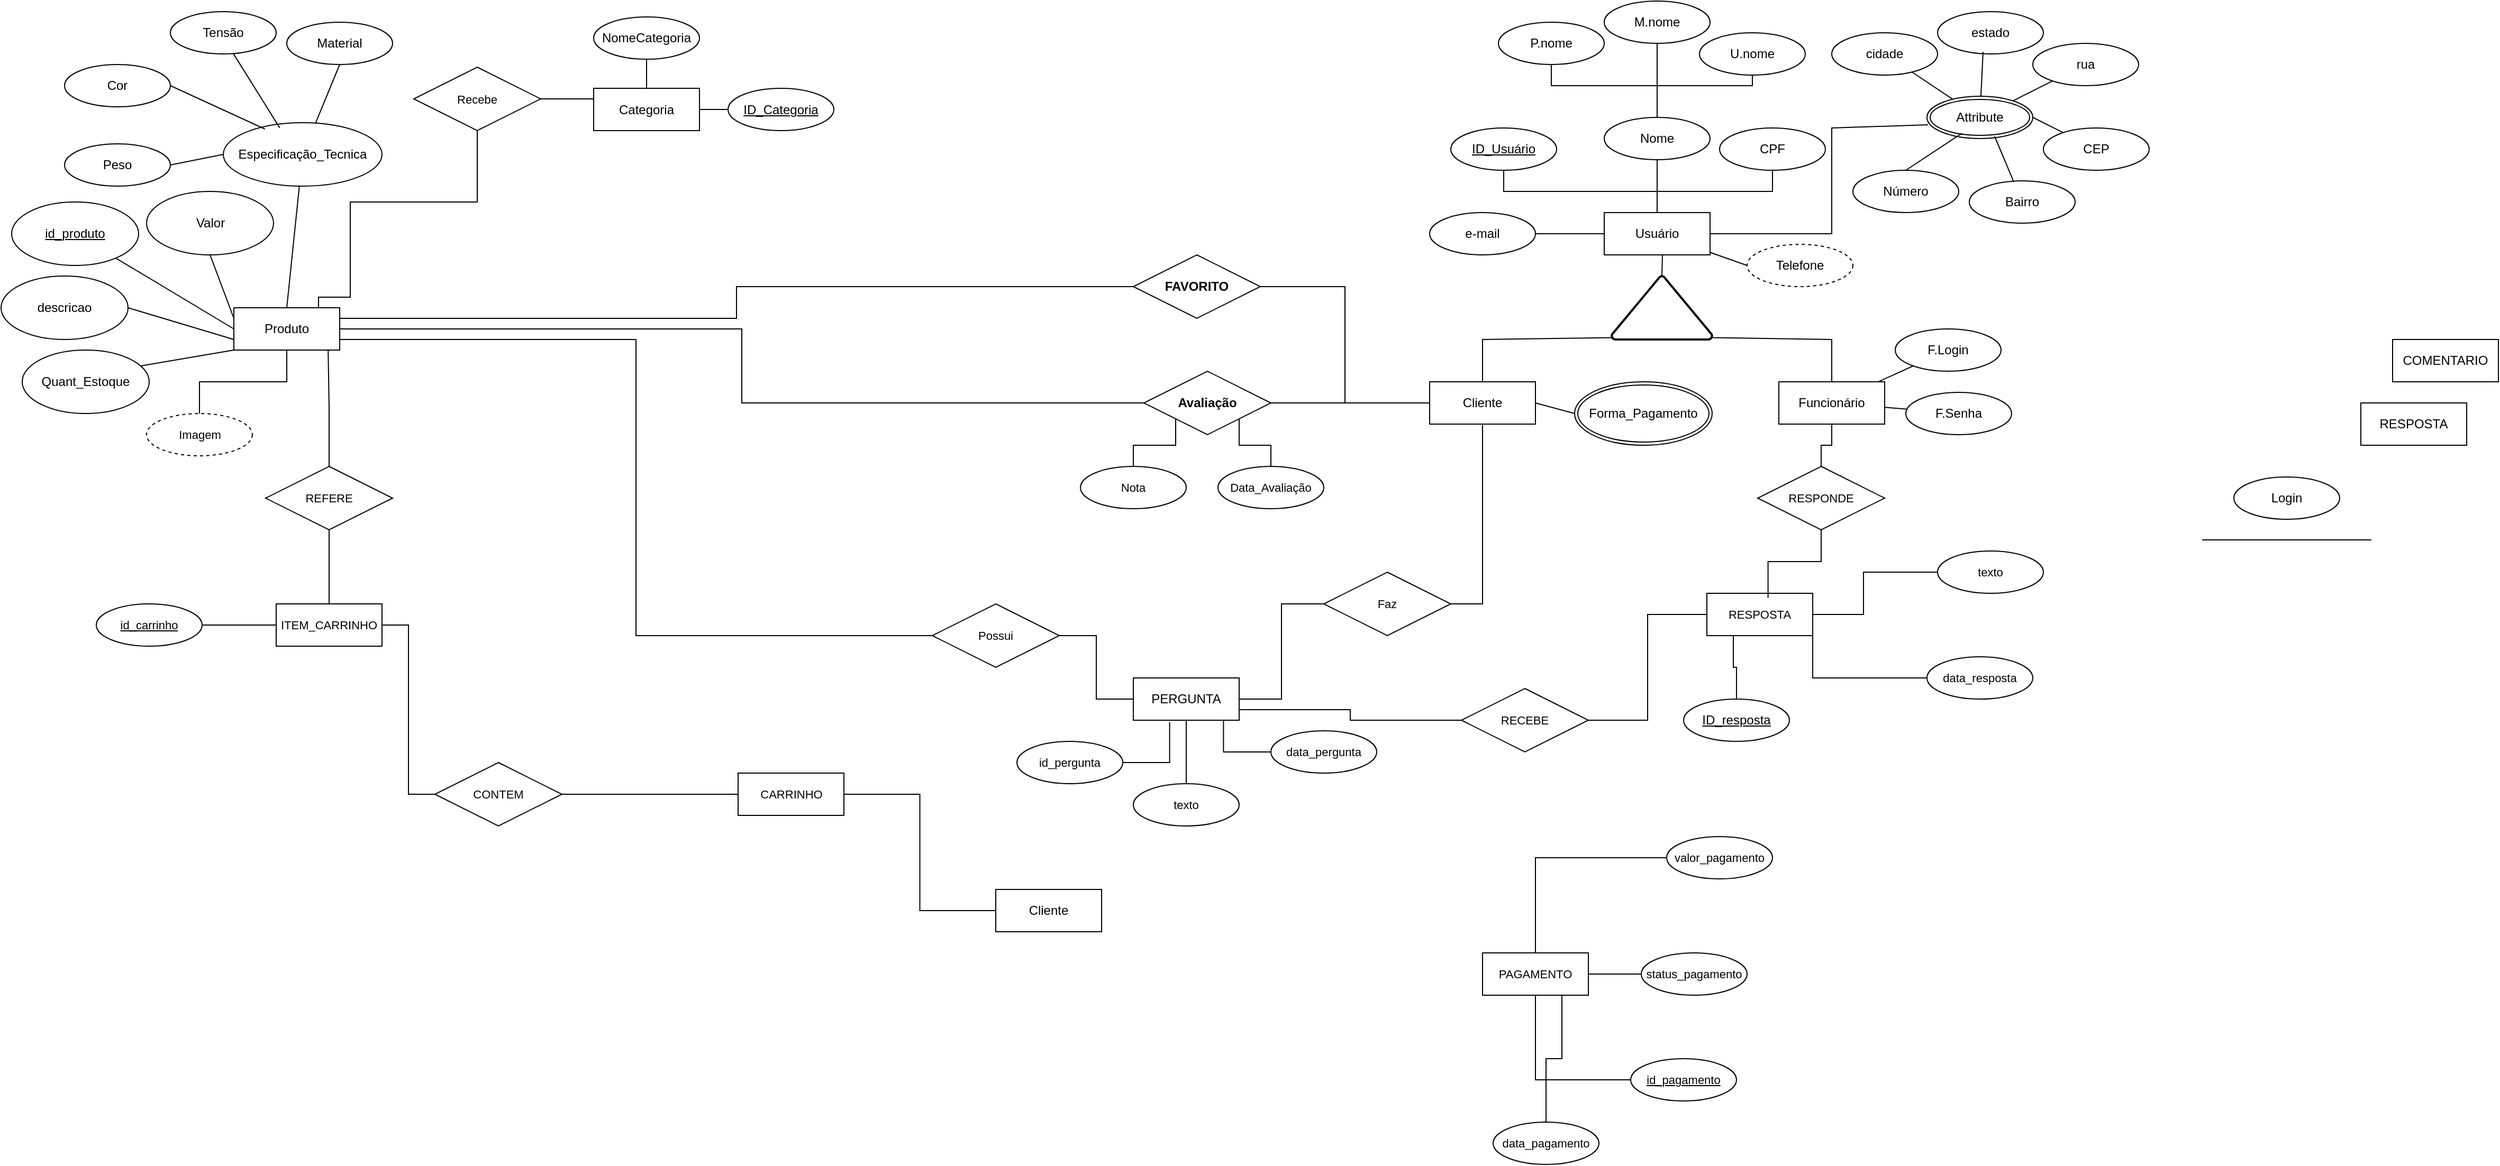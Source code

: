 <mxfile version="28.2.5">
  <diagram name="Página-1" id="8Iw2187nsq1q3JchT0BX">
    <mxGraphModel dx="3398" dy="862" grid="1" gridSize="10" guides="1" tooltips="1" connect="1" arrows="1" fold="1" page="1" pageScale="1" pageWidth="827" pageHeight="1169" math="0" shadow="0">
      <root>
        <mxCell id="0" />
        <mxCell id="1" parent="0" />
        <mxCell id="1faiXJAvgo-RUqag78Xy-106" style="edgeStyle=orthogonalEdgeStyle;rounded=0;orthogonalLoop=1;jettySize=auto;html=1;entryX=1;entryY=0.5;entryDx=0;entryDy=0;endArrow=none;endFill=0;" edge="1" parent="1" source="1faiXJAvgo-RUqag78Xy-15" target="1faiXJAvgo-RUqag78Xy-105">
          <mxGeometry relative="1" as="geometry" />
        </mxCell>
        <mxCell id="1faiXJAvgo-RUqag78Xy-116" style="edgeStyle=orthogonalEdgeStyle;shape=connector;rounded=0;orthogonalLoop=1;jettySize=auto;html=1;entryX=1;entryY=0.5;entryDx=0;entryDy=0;strokeColor=default;align=center;verticalAlign=middle;fontFamily=Helvetica;fontSize=11;fontColor=default;labelBackgroundColor=default;endArrow=none;endFill=0;" edge="1" parent="1" source="1faiXJAvgo-RUqag78Xy-15" target="1faiXJAvgo-RUqag78Xy-108">
          <mxGeometry relative="1" as="geometry" />
        </mxCell>
        <mxCell id="1faiXJAvgo-RUqag78Xy-120" style="edgeStyle=orthogonalEdgeStyle;shape=connector;rounded=0;orthogonalLoop=1;jettySize=auto;html=1;entryX=1;entryY=0.5;entryDx=0;entryDy=0;strokeColor=default;align=center;verticalAlign=middle;fontFamily=Helvetica;fontSize=11;fontColor=default;labelBackgroundColor=default;endArrow=none;endFill=0;" edge="1" parent="1" source="1faiXJAvgo-RUqag78Xy-15" target="1faiXJAvgo-RUqag78Xy-118">
          <mxGeometry relative="1" as="geometry" />
        </mxCell>
        <mxCell id="1faiXJAvgo-RUqag78Xy-15" value="Cliente" style="whiteSpace=wrap;html=1;align=center;" vertex="1" parent="1">
          <mxGeometry x="140" y="360" width="100" height="40" as="geometry" />
        </mxCell>
        <mxCell id="1faiXJAvgo-RUqag78Xy-151" style="edgeStyle=orthogonalEdgeStyle;shape=connector;rounded=0;orthogonalLoop=1;jettySize=auto;html=1;entryX=0.5;entryY=0;entryDx=0;entryDy=0;strokeColor=default;align=center;verticalAlign=middle;fontFamily=Helvetica;fontSize=11;fontColor=default;labelBackgroundColor=default;endArrow=none;endFill=0;" edge="1" parent="1" source="1faiXJAvgo-RUqag78Xy-16" target="1faiXJAvgo-RUqag78Xy-150">
          <mxGeometry relative="1" as="geometry" />
        </mxCell>
        <mxCell id="1faiXJAvgo-RUqag78Xy-16" value="Funcionário" style="whiteSpace=wrap;html=1;align=center;" vertex="1" parent="1">
          <mxGeometry x="470" y="360" width="100" height="40" as="geometry" />
        </mxCell>
        <mxCell id="1faiXJAvgo-RUqag78Xy-19" value="" style="strokeWidth=2;html=1;shape=mxgraph.flowchart.extract_or_measurement;whiteSpace=wrap;" vertex="1" parent="1">
          <mxGeometry x="312" y="260" width="95" height="60" as="geometry" />
        </mxCell>
        <mxCell id="1faiXJAvgo-RUqag78Xy-21" value="" style="endArrow=none;html=1;rounded=0;entryX=0.5;entryY=0;entryDx=0;entryDy=0;exitX=0.01;exitY=0.97;exitDx=0;exitDy=0;exitPerimeter=0;" edge="1" parent="1" source="1faiXJAvgo-RUqag78Xy-19" target="1faiXJAvgo-RUqag78Xy-15">
          <mxGeometry relative="1" as="geometry">
            <mxPoint x="310" y="240" as="sourcePoint" />
            <mxPoint x="470" y="240" as="targetPoint" />
            <Array as="points">
              <mxPoint x="190" y="320" />
            </Array>
          </mxGeometry>
        </mxCell>
        <mxCell id="1faiXJAvgo-RUqag78Xy-22" value="" style="endArrow=none;html=1;rounded=0;entryX=0.5;entryY=0;entryDx=0;entryDy=0;exitX=0.99;exitY=0.97;exitDx=0;exitDy=0;exitPerimeter=0;" edge="1" parent="1" source="1faiXJAvgo-RUqag78Xy-19" target="1faiXJAvgo-RUqag78Xy-16">
          <mxGeometry relative="1" as="geometry">
            <mxPoint x="593" y="360" as="sourcePoint" />
            <mxPoint x="440" y="402" as="targetPoint" />
            <Array as="points">
              <mxPoint x="520" y="320" />
            </Array>
          </mxGeometry>
        </mxCell>
        <mxCell id="1faiXJAvgo-RUqag78Xy-33" value="Login" style="ellipse;whiteSpace=wrap;html=1;align=center;" vertex="1" parent="1">
          <mxGeometry x="900" y="450" width="100" height="40" as="geometry" />
        </mxCell>
        <mxCell id="1faiXJAvgo-RUqag78Xy-35" value="" style="endArrow=none;html=1;rounded=0;" edge="1" parent="1">
          <mxGeometry relative="1" as="geometry">
            <mxPoint x="870" y="509.5" as="sourcePoint" />
            <mxPoint x="1030" y="509.5" as="targetPoint" />
          </mxGeometry>
        </mxCell>
        <mxCell id="1faiXJAvgo-RUqag78Xy-42" value="F.Login" style="ellipse;whiteSpace=wrap;html=1;align=center;" vertex="1" parent="1">
          <mxGeometry x="580" y="310" width="100" height="40" as="geometry" />
        </mxCell>
        <mxCell id="1faiXJAvgo-RUqag78Xy-43" value="F.Senha" style="ellipse;whiteSpace=wrap;html=1;align=center;" vertex="1" parent="1">
          <mxGeometry x="590" y="370" width="100" height="40" as="geometry" />
        </mxCell>
        <mxCell id="1faiXJAvgo-RUqag78Xy-44" value="" style="endArrow=none;html=1;rounded=0;" edge="1" parent="1" source="1faiXJAvgo-RUqag78Xy-16" target="1faiXJAvgo-RUqag78Xy-42">
          <mxGeometry relative="1" as="geometry">
            <mxPoint x="750" y="380" as="sourcePoint" />
            <mxPoint x="910" y="380" as="targetPoint" />
          </mxGeometry>
        </mxCell>
        <mxCell id="1faiXJAvgo-RUqag78Xy-45" value="" style="endArrow=none;html=1;rounded=0;" edge="1" parent="1" source="1faiXJAvgo-RUqag78Xy-16" target="1faiXJAvgo-RUqag78Xy-43">
          <mxGeometry relative="1" as="geometry">
            <mxPoint x="770" y="390" as="sourcePoint" />
            <mxPoint x="930" y="390" as="targetPoint" />
          </mxGeometry>
        </mxCell>
        <mxCell id="1faiXJAvgo-RUqag78Xy-50" value="Forma_Pagamento" style="ellipse;shape=doubleEllipse;margin=3;whiteSpace=wrap;html=1;align=center;" vertex="1" parent="1">
          <mxGeometry x="277" y="360" width="130" height="60" as="geometry" />
        </mxCell>
        <mxCell id="1faiXJAvgo-RUqag78Xy-51" value="" style="endArrow=none;html=1;rounded=0;exitX=0;exitY=0.5;exitDx=0;exitDy=0;" edge="1" parent="1" source="1faiXJAvgo-RUqag78Xy-50">
          <mxGeometry relative="1" as="geometry">
            <mxPoint x="130" y="490" as="sourcePoint" />
            <mxPoint x="240" y="380" as="targetPoint" />
          </mxGeometry>
        </mxCell>
        <mxCell id="1faiXJAvgo-RUqag78Xy-80" value="" style="group" vertex="1" connectable="0" parent="1">
          <mxGeometry x="140" width="680" height="270" as="geometry" />
        </mxCell>
        <mxCell id="K9FTvfttwG23lP7I0Va7-1" value="Usuário" style="whiteSpace=wrap;html=1;align=center;" parent="1faiXJAvgo-RUqag78Xy-80" vertex="1">
          <mxGeometry x="165" y="200" width="100" height="40" as="geometry" />
        </mxCell>
        <mxCell id="1faiXJAvgo-RUqag78Xy-7" value="" style="group" vertex="1" connectable="0" parent="1faiXJAvgo-RUqag78Xy-80">
          <mxGeometry x="65" width="309" height="160" as="geometry" />
        </mxCell>
        <mxCell id="1faiXJAvgo-RUqag78Xy-4" style="edgeStyle=orthogonalEdgeStyle;rounded=0;orthogonalLoop=1;jettySize=auto;html=1;endArrow=none;endFill=0;" edge="1" parent="1faiXJAvgo-RUqag78Xy-7" source="K9FTvfttwG23lP7I0Va7-3" target="1faiXJAvgo-RUqag78Xy-3">
          <mxGeometry relative="1" as="geometry">
            <Array as="points">
              <mxPoint x="50" y="80" />
              <mxPoint x="150" y="80" />
            </Array>
          </mxGeometry>
        </mxCell>
        <mxCell id="K9FTvfttwG23lP7I0Va7-3" value="P.nome" style="ellipse;whiteSpace=wrap;html=1;align=center;" parent="1faiXJAvgo-RUqag78Xy-7" vertex="1">
          <mxGeometry y="20" width="100" height="40" as="geometry" />
        </mxCell>
        <mxCell id="1faiXJAvgo-RUqag78Xy-1" value="M.nome" style="ellipse;whiteSpace=wrap;html=1;align=center;" vertex="1" parent="1faiXJAvgo-RUqag78Xy-7">
          <mxGeometry x="100" width="100" height="40" as="geometry" />
        </mxCell>
        <mxCell id="1faiXJAvgo-RUqag78Xy-6" style="edgeStyle=orthogonalEdgeStyle;rounded=0;orthogonalLoop=1;jettySize=auto;html=1;entryX=0.5;entryY=0;entryDx=0;entryDy=0;endArrow=none;endFill=0;" edge="1" parent="1faiXJAvgo-RUqag78Xy-7" source="1faiXJAvgo-RUqag78Xy-2" target="1faiXJAvgo-RUqag78Xy-3">
          <mxGeometry relative="1" as="geometry">
            <Array as="points">
              <mxPoint x="240" y="80" />
              <mxPoint x="150" y="80" />
            </Array>
          </mxGeometry>
        </mxCell>
        <mxCell id="1faiXJAvgo-RUqag78Xy-2" value="U.nome" style="ellipse;whiteSpace=wrap;html=1;align=center;" vertex="1" parent="1faiXJAvgo-RUqag78Xy-7">
          <mxGeometry x="190" y="30" width="100" height="40" as="geometry" />
        </mxCell>
        <mxCell id="1faiXJAvgo-RUqag78Xy-3" value="Nome" style="ellipse;whiteSpace=wrap;html=1;align=center;" vertex="1" parent="1faiXJAvgo-RUqag78Xy-7">
          <mxGeometry x="100" y="110" width="100" height="40" as="geometry" />
        </mxCell>
        <mxCell id="1faiXJAvgo-RUqag78Xy-5" style="edgeStyle=orthogonalEdgeStyle;rounded=0;orthogonalLoop=1;jettySize=auto;html=1;endArrow=none;endFill=0;exitX=0.5;exitY=1;exitDx=0;exitDy=0;entryX=0.5;entryY=0;entryDx=0;entryDy=0;" edge="1" parent="1faiXJAvgo-RUqag78Xy-7" source="1faiXJAvgo-RUqag78Xy-1" target="1faiXJAvgo-RUqag78Xy-3">
          <mxGeometry relative="1" as="geometry">
            <mxPoint x="390" y="150" as="sourcePoint" />
            <mxPoint x="410" y="220" as="targetPoint" />
            <Array as="points">
              <mxPoint x="150" y="100" />
              <mxPoint x="150" y="100" />
            </Array>
          </mxGeometry>
        </mxCell>
        <mxCell id="1faiXJAvgo-RUqag78Xy-8" value="ID_Usuário" style="ellipse;whiteSpace=wrap;html=1;align=center;fontStyle=4" vertex="1" parent="1faiXJAvgo-RUqag78Xy-7">
          <mxGeometry x="-45" y="120" width="100" height="40" as="geometry" />
        </mxCell>
        <mxCell id="1faiXJAvgo-RUqag78Xy-9" value="CPF" style="ellipse;whiteSpace=wrap;html=1;align=center;" vertex="1" parent="1faiXJAvgo-RUqag78Xy-7">
          <mxGeometry x="209" y="120" width="100" height="40" as="geometry" />
        </mxCell>
        <mxCell id="1faiXJAvgo-RUqag78Xy-14" style="edgeStyle=orthogonalEdgeStyle;rounded=0;orthogonalLoop=1;jettySize=auto;html=1;endArrow=none;endFill=0;" edge="1" parent="1faiXJAvgo-RUqag78Xy-80" source="1faiXJAvgo-RUqag78Xy-9" target="K9FTvfttwG23lP7I0Va7-1">
          <mxGeometry relative="1" as="geometry">
            <Array as="points">
              <mxPoint x="324" y="180" />
              <mxPoint x="215" y="180" />
            </Array>
          </mxGeometry>
        </mxCell>
        <mxCell id="1faiXJAvgo-RUqag78Xy-12" style="edgeStyle=orthogonalEdgeStyle;rounded=0;orthogonalLoop=1;jettySize=auto;html=1;entryX=0;entryY=0.5;entryDx=0;entryDy=0;endArrow=none;endFill=0;" edge="1" parent="1faiXJAvgo-RUqag78Xy-80" source="1faiXJAvgo-RUqag78Xy-10" target="K9FTvfttwG23lP7I0Va7-1">
          <mxGeometry relative="1" as="geometry" />
        </mxCell>
        <mxCell id="1faiXJAvgo-RUqag78Xy-10" value="e-mail" style="ellipse;whiteSpace=wrap;html=1;align=center;" vertex="1" parent="1faiXJAvgo-RUqag78Xy-80">
          <mxGeometry y="200" width="100" height="40" as="geometry" />
        </mxCell>
        <mxCell id="1faiXJAvgo-RUqag78Xy-11" style="edgeStyle=orthogonalEdgeStyle;rounded=0;orthogonalLoop=1;jettySize=auto;html=1;entryX=0.5;entryY=0;entryDx=0;entryDy=0;endArrow=none;endFill=0;" edge="1" parent="1faiXJAvgo-RUqag78Xy-80" source="1faiXJAvgo-RUqag78Xy-3" target="K9FTvfttwG23lP7I0Va7-1">
          <mxGeometry relative="1" as="geometry" />
        </mxCell>
        <mxCell id="1faiXJAvgo-RUqag78Xy-13" style="edgeStyle=orthogonalEdgeStyle;rounded=0;orthogonalLoop=1;jettySize=auto;html=1;endArrow=none;endFill=0;" edge="1" parent="1faiXJAvgo-RUqag78Xy-80" source="1faiXJAvgo-RUqag78Xy-8" target="K9FTvfttwG23lP7I0Va7-1">
          <mxGeometry relative="1" as="geometry">
            <Array as="points">
              <mxPoint x="70" y="180" />
              <mxPoint x="215" y="180" />
            </Array>
          </mxGeometry>
        </mxCell>
        <mxCell id="1faiXJAvgo-RUqag78Xy-20" value="" style="endArrow=none;html=1;rounded=0;entryX=0.5;entryY=0;entryDx=0;entryDy=0;entryPerimeter=0;" edge="1" parent="1faiXJAvgo-RUqag78Xy-80" target="1faiXJAvgo-RUqag78Xy-19">
          <mxGeometry relative="1" as="geometry">
            <mxPoint x="220" y="240" as="sourcePoint" />
            <mxPoint x="330" y="240" as="targetPoint" />
          </mxGeometry>
        </mxCell>
        <mxCell id="1faiXJAvgo-RUqag78Xy-24" value="Attribute" style="ellipse;shape=doubleEllipse;margin=3;whiteSpace=wrap;html=1;align=center;" vertex="1" parent="1faiXJAvgo-RUqag78Xy-80">
          <mxGeometry x="470" y="90" width="100" height="40" as="geometry" />
        </mxCell>
        <mxCell id="1faiXJAvgo-RUqag78Xy-27" value="cidade" style="ellipse;whiteSpace=wrap;html=1;align=center;" vertex="1" parent="1faiXJAvgo-RUqag78Xy-80">
          <mxGeometry x="380" y="30" width="100" height="40" as="geometry" />
        </mxCell>
        <mxCell id="1faiXJAvgo-RUqag78Xy-28" value="estado" style="ellipse;whiteSpace=wrap;html=1;align=center;" vertex="1" parent="1faiXJAvgo-RUqag78Xy-80">
          <mxGeometry x="480" y="10" width="100" height="40" as="geometry" />
        </mxCell>
        <mxCell id="1faiXJAvgo-RUqag78Xy-29" value="rua" style="ellipse;whiteSpace=wrap;html=1;align=center;" vertex="1" parent="1faiXJAvgo-RUqag78Xy-80">
          <mxGeometry x="570" y="40" width="100" height="40" as="geometry" />
        </mxCell>
        <mxCell id="1faiXJAvgo-RUqag78Xy-30" value="Número" style="ellipse;whiteSpace=wrap;html=1;align=center;" vertex="1" parent="1faiXJAvgo-RUqag78Xy-80">
          <mxGeometry x="400" y="160" width="100" height="40" as="geometry" />
        </mxCell>
        <mxCell id="1faiXJAvgo-RUqag78Xy-31" value="Bairro" style="ellipse;whiteSpace=wrap;html=1;align=center;" vertex="1" parent="1faiXJAvgo-RUqag78Xy-80">
          <mxGeometry x="510" y="170" width="100" height="40" as="geometry" />
        </mxCell>
        <mxCell id="1faiXJAvgo-RUqag78Xy-32" value="CEP" style="ellipse;whiteSpace=wrap;html=1;align=center;" vertex="1" parent="1faiXJAvgo-RUqag78Xy-80">
          <mxGeometry x="580" y="120" width="100" height="40" as="geometry" />
        </mxCell>
        <mxCell id="1faiXJAvgo-RUqag78Xy-34" value="" style="endArrow=none;html=1;rounded=0;exitX=1;exitY=0.5;exitDx=0;exitDy=0;entryX=0.01;entryY=0.675;entryDx=0;entryDy=0;entryPerimeter=0;" edge="1" parent="1faiXJAvgo-RUqag78Xy-80" source="K9FTvfttwG23lP7I0Va7-1" target="1faiXJAvgo-RUqag78Xy-24">
          <mxGeometry relative="1" as="geometry">
            <mxPoint x="320" y="210" as="sourcePoint" />
            <mxPoint x="380" y="120" as="targetPoint" />
            <Array as="points">
              <mxPoint x="380" y="220" />
              <mxPoint x="380" y="120" />
            </Array>
          </mxGeometry>
        </mxCell>
        <mxCell id="1faiXJAvgo-RUqag78Xy-36" value="" style="endArrow=none;html=1;rounded=0;" edge="1" parent="1faiXJAvgo-RUqag78Xy-80" source="1faiXJAvgo-RUqag78Xy-27" target="1faiXJAvgo-RUqag78Xy-24">
          <mxGeometry relative="1" as="geometry">
            <mxPoint x="430" y="290" as="sourcePoint" />
            <mxPoint x="590" y="290" as="targetPoint" />
          </mxGeometry>
        </mxCell>
        <mxCell id="1faiXJAvgo-RUqag78Xy-37" value="" style="endArrow=none;html=1;rounded=0;exitX=0.43;exitY=0.95;exitDx=0;exitDy=0;exitPerimeter=0;" edge="1" parent="1faiXJAvgo-RUqag78Xy-80" source="1faiXJAvgo-RUqag78Xy-28" target="1faiXJAvgo-RUqag78Xy-24">
          <mxGeometry relative="1" as="geometry">
            <mxPoint x="470" y="260" as="sourcePoint" />
            <mxPoint x="630" y="260" as="targetPoint" />
          </mxGeometry>
        </mxCell>
        <mxCell id="1faiXJAvgo-RUqag78Xy-38" value="" style="endArrow=none;html=1;rounded=0;" edge="1" parent="1faiXJAvgo-RUqag78Xy-80" source="1faiXJAvgo-RUqag78Xy-29" target="1faiXJAvgo-RUqag78Xy-24">
          <mxGeometry relative="1" as="geometry">
            <mxPoint x="540" y="260" as="sourcePoint" />
            <mxPoint x="700" y="260" as="targetPoint" />
          </mxGeometry>
        </mxCell>
        <mxCell id="1faiXJAvgo-RUqag78Xy-39" value="" style="endArrow=none;html=1;rounded=0;entryX=1;entryY=0.5;entryDx=0;entryDy=0;" edge="1" parent="1faiXJAvgo-RUqag78Xy-80" source="1faiXJAvgo-RUqag78Xy-32" target="1faiXJAvgo-RUqag78Xy-24">
          <mxGeometry relative="1" as="geometry">
            <mxPoint x="470" y="250" as="sourcePoint" />
            <mxPoint x="630" y="250" as="targetPoint" />
          </mxGeometry>
        </mxCell>
        <mxCell id="1faiXJAvgo-RUqag78Xy-40" value="" style="endArrow=none;html=1;rounded=0;entryX=0.64;entryY=0.95;entryDx=0;entryDy=0;entryPerimeter=0;" edge="1" parent="1faiXJAvgo-RUqag78Xy-80" source="1faiXJAvgo-RUqag78Xy-31" target="1faiXJAvgo-RUqag78Xy-24">
          <mxGeometry relative="1" as="geometry">
            <mxPoint x="470" y="240" as="sourcePoint" />
            <mxPoint x="630" y="240" as="targetPoint" />
          </mxGeometry>
        </mxCell>
        <mxCell id="1faiXJAvgo-RUqag78Xy-41" value="" style="endArrow=none;html=1;rounded=0;exitX=0.5;exitY=0;exitDx=0;exitDy=0;entryX=0.33;entryY=0.875;entryDx=0;entryDy=0;entryPerimeter=0;" edge="1" parent="1faiXJAvgo-RUqag78Xy-80" source="1faiXJAvgo-RUqag78Xy-30" target="1faiXJAvgo-RUqag78Xy-24">
          <mxGeometry relative="1" as="geometry">
            <mxPoint x="470" y="230" as="sourcePoint" />
            <mxPoint x="630" y="230" as="targetPoint" />
          </mxGeometry>
        </mxCell>
        <mxCell id="1faiXJAvgo-RUqag78Xy-47" value="Telefone" style="ellipse;whiteSpace=wrap;html=1;align=center;dashed=1;" vertex="1" parent="1faiXJAvgo-RUqag78Xy-80">
          <mxGeometry x="300" y="230" width="100" height="40" as="geometry" />
        </mxCell>
        <mxCell id="1faiXJAvgo-RUqag78Xy-48" value="" style="endArrow=none;html=1;rounded=0;entryX=0;entryY=0.5;entryDx=0;entryDy=0;" edge="1" parent="1faiXJAvgo-RUqag78Xy-80" source="K9FTvfttwG23lP7I0Va7-1" target="1faiXJAvgo-RUqag78Xy-47">
          <mxGeometry relative="1" as="geometry">
            <mxPoint x="610" y="310" as="sourcePoint" />
            <mxPoint x="770" y="310" as="targetPoint" />
          </mxGeometry>
        </mxCell>
        <mxCell id="1faiXJAvgo-RUqag78Xy-101" value="COMENTARIO" style="whiteSpace=wrap;html=1;align=center;" vertex="1" parent="1">
          <mxGeometry x="1050" y="320" width="100" height="40" as="geometry" />
        </mxCell>
        <mxCell id="1faiXJAvgo-RUqag78Xy-103" value="RESPOSTA" style="whiteSpace=wrap;html=1;align=center;" vertex="1" parent="1">
          <mxGeometry x="1020" y="380" width="100" height="40" as="geometry" />
        </mxCell>
        <mxCell id="1faiXJAvgo-RUqag78Xy-139" style="edgeStyle=orthogonalEdgeStyle;shape=connector;rounded=0;orthogonalLoop=1;jettySize=auto;html=1;entryX=1;entryY=0.25;entryDx=0;entryDy=0;strokeColor=default;align=center;verticalAlign=middle;fontFamily=Helvetica;fontSize=11;fontColor=default;labelBackgroundColor=default;endArrow=none;endFill=0;" edge="1" parent="1" source="1faiXJAvgo-RUqag78Xy-105" target="1faiXJAvgo-RUqag78Xy-53">
          <mxGeometry relative="1" as="geometry" />
        </mxCell>
        <mxCell id="1faiXJAvgo-RUqag78Xy-105" value="&lt;strong data-end=&quot;2259&quot; data-start=&quot;2247&quot;&gt;FAVORITO&lt;/strong&gt;" style="shape=rhombus;perimeter=rhombusPerimeter;whiteSpace=wrap;html=1;align=center;" vertex="1" parent="1">
          <mxGeometry x="-140" y="240" width="120" height="60" as="geometry" />
        </mxCell>
        <mxCell id="1faiXJAvgo-RUqag78Xy-108" value="&lt;strong data-end=&quot;2259&quot; data-start=&quot;2247&quot;&gt;Avaliação&lt;/strong&gt;" style="shape=rhombus;perimeter=rhombusPerimeter;whiteSpace=wrap;html=1;align=center;" vertex="1" parent="1">
          <mxGeometry x="-130" y="350" width="120" height="60" as="geometry" />
        </mxCell>
        <mxCell id="1faiXJAvgo-RUqag78Xy-113" style="edgeStyle=orthogonalEdgeStyle;shape=connector;rounded=0;orthogonalLoop=1;jettySize=auto;html=1;strokeColor=default;align=center;verticalAlign=middle;fontFamily=Helvetica;fontSize=11;fontColor=default;labelBackgroundColor=default;endArrow=none;endFill=0;entryX=0;entryY=1;entryDx=0;entryDy=0;" edge="1" parent="1" source="1faiXJAvgo-RUqag78Xy-111" target="1faiXJAvgo-RUqag78Xy-108">
          <mxGeometry relative="1" as="geometry">
            <mxPoint x="-110" y="420" as="targetPoint" />
          </mxGeometry>
        </mxCell>
        <mxCell id="1faiXJAvgo-RUqag78Xy-111" value="Nota" style="ellipse;whiteSpace=wrap;html=1;align=center;fontFamily=Helvetica;fontSize=11;fontColor=default;labelBackgroundColor=default;" vertex="1" parent="1">
          <mxGeometry x="-190" y="440" width="100" height="40" as="geometry" />
        </mxCell>
        <mxCell id="1faiXJAvgo-RUqag78Xy-114" style="edgeStyle=orthogonalEdgeStyle;shape=connector;rounded=0;orthogonalLoop=1;jettySize=auto;html=1;entryX=1;entryY=1;entryDx=0;entryDy=0;strokeColor=default;align=center;verticalAlign=middle;fontFamily=Helvetica;fontSize=11;fontColor=default;labelBackgroundColor=default;endArrow=none;endFill=0;" edge="1" parent="1" source="1faiXJAvgo-RUqag78Xy-112" target="1faiXJAvgo-RUqag78Xy-108">
          <mxGeometry relative="1" as="geometry" />
        </mxCell>
        <mxCell id="1faiXJAvgo-RUqag78Xy-112" value="Data_Avaliação" style="ellipse;whiteSpace=wrap;html=1;align=center;fontFamily=Helvetica;fontSize=11;fontColor=default;labelBackgroundColor=default;" vertex="1" parent="1">
          <mxGeometry x="-60" y="440" width="100" height="40" as="geometry" />
        </mxCell>
        <mxCell id="1faiXJAvgo-RUqag78Xy-115" style="edgeStyle=orthogonalEdgeStyle;shape=connector;rounded=0;orthogonalLoop=1;jettySize=auto;html=1;entryX=0;entryY=0.5;entryDx=0;entryDy=0;strokeColor=default;align=center;verticalAlign=middle;fontFamily=Helvetica;fontSize=11;fontColor=default;labelBackgroundColor=default;endArrow=none;endFill=0;" edge="1" parent="1" source="1faiXJAvgo-RUqag78Xy-53" target="1faiXJAvgo-RUqag78Xy-108">
          <mxGeometry relative="1" as="geometry" />
        </mxCell>
        <mxCell id="1faiXJAvgo-RUqag78Xy-117" value="PERGUNTA" style="whiteSpace=wrap;html=1;align=center;" vertex="1" parent="1">
          <mxGeometry x="-140" y="640" width="100" height="40" as="geometry" />
        </mxCell>
        <mxCell id="1faiXJAvgo-RUqag78Xy-121" style="edgeStyle=orthogonalEdgeStyle;shape=connector;rounded=0;orthogonalLoop=1;jettySize=auto;html=1;entryX=1;entryY=0.5;entryDx=0;entryDy=0;strokeColor=default;align=center;verticalAlign=middle;fontFamily=Helvetica;fontSize=11;fontColor=default;labelBackgroundColor=default;endArrow=none;endFill=0;" edge="1" parent="1" source="1faiXJAvgo-RUqag78Xy-118" target="1faiXJAvgo-RUqag78Xy-117">
          <mxGeometry relative="1" as="geometry" />
        </mxCell>
        <mxCell id="1faiXJAvgo-RUqag78Xy-118" value="Faz" style="shape=rhombus;perimeter=rhombusPerimeter;whiteSpace=wrap;html=1;align=center;fontFamily=Helvetica;fontSize=11;fontColor=default;labelBackgroundColor=default;" vertex="1" parent="1">
          <mxGeometry x="40" y="540" width="120" height="60" as="geometry" />
        </mxCell>
        <mxCell id="1faiXJAvgo-RUqag78Xy-122" style="edgeStyle=orthogonalEdgeStyle;shape=connector;rounded=0;orthogonalLoop=1;jettySize=auto;html=1;entryX=0;entryY=0.5;entryDx=0;entryDy=0;strokeColor=default;align=center;verticalAlign=middle;fontFamily=Helvetica;fontSize=11;fontColor=default;labelBackgroundColor=default;endArrow=none;endFill=0;" edge="1" parent="1" source="1faiXJAvgo-RUqag78Xy-119" target="1faiXJAvgo-RUqag78Xy-117">
          <mxGeometry relative="1" as="geometry" />
        </mxCell>
        <mxCell id="1faiXJAvgo-RUqag78Xy-123" style="edgeStyle=orthogonalEdgeStyle;shape=connector;rounded=0;orthogonalLoop=1;jettySize=auto;html=1;entryX=1;entryY=0.75;entryDx=0;entryDy=0;strokeColor=default;align=center;verticalAlign=middle;fontFamily=Helvetica;fontSize=11;fontColor=default;labelBackgroundColor=default;endArrow=none;endFill=0;" edge="1" parent="1" source="1faiXJAvgo-RUqag78Xy-119" target="1faiXJAvgo-RUqag78Xy-53">
          <mxGeometry relative="1" as="geometry" />
        </mxCell>
        <mxCell id="1faiXJAvgo-RUqag78Xy-119" value="Possui" style="shape=rhombus;perimeter=rhombusPerimeter;whiteSpace=wrap;html=1;align=center;fontFamily=Helvetica;fontSize=11;fontColor=default;labelBackgroundColor=default;" vertex="1" parent="1">
          <mxGeometry x="-330" y="570" width="120" height="60" as="geometry" />
        </mxCell>
        <mxCell id="1faiXJAvgo-RUqag78Xy-127" value="id_pergunta " style="ellipse;whiteSpace=wrap;html=1;align=center;fontFamily=Helvetica;fontSize=11;fontColor=default;labelBackgroundColor=default;" vertex="1" parent="1">
          <mxGeometry x="-250" y="700" width="100" height="40" as="geometry" />
        </mxCell>
        <mxCell id="1faiXJAvgo-RUqag78Xy-131" style="edgeStyle=orthogonalEdgeStyle;shape=connector;rounded=0;orthogonalLoop=1;jettySize=auto;html=1;entryX=0.5;entryY=1;entryDx=0;entryDy=0;strokeColor=default;align=center;verticalAlign=middle;fontFamily=Helvetica;fontSize=11;fontColor=default;labelBackgroundColor=default;endArrow=none;endFill=0;" edge="1" parent="1" source="1faiXJAvgo-RUqag78Xy-128" target="1faiXJAvgo-RUqag78Xy-117">
          <mxGeometry relative="1" as="geometry" />
        </mxCell>
        <mxCell id="1faiXJAvgo-RUqag78Xy-128" value="texto" style="ellipse;whiteSpace=wrap;html=1;align=center;fontFamily=Helvetica;fontSize=11;fontColor=default;labelBackgroundColor=default;" vertex="1" parent="1">
          <mxGeometry x="-140" y="740" width="100" height="40" as="geometry" />
        </mxCell>
        <mxCell id="1faiXJAvgo-RUqag78Xy-129" value="data_pergunta" style="ellipse;whiteSpace=wrap;html=1;align=center;fontFamily=Helvetica;fontSize=11;fontColor=default;labelBackgroundColor=default;" vertex="1" parent="1">
          <mxGeometry x="-10" y="690" width="100" height="40" as="geometry" />
        </mxCell>
        <mxCell id="1faiXJAvgo-RUqag78Xy-130" style="edgeStyle=orthogonalEdgeStyle;shape=connector;rounded=0;orthogonalLoop=1;jettySize=auto;html=1;entryX=0.852;entryY=1.004;entryDx=0;entryDy=0;entryPerimeter=0;strokeColor=default;align=center;verticalAlign=middle;fontFamily=Helvetica;fontSize=11;fontColor=default;labelBackgroundColor=default;endArrow=none;endFill=0;" edge="1" parent="1" source="1faiXJAvgo-RUqag78Xy-129" target="1faiXJAvgo-RUqag78Xy-117">
          <mxGeometry relative="1" as="geometry" />
        </mxCell>
        <mxCell id="1faiXJAvgo-RUqag78Xy-132" style="edgeStyle=orthogonalEdgeStyle;shape=connector;rounded=0;orthogonalLoop=1;jettySize=auto;html=1;entryX=0.343;entryY=1.046;entryDx=0;entryDy=0;entryPerimeter=0;strokeColor=default;align=center;verticalAlign=middle;fontFamily=Helvetica;fontSize=11;fontColor=default;labelBackgroundColor=default;endArrow=none;endFill=0;" edge="1" parent="1" source="1faiXJAvgo-RUqag78Xy-127" target="1faiXJAvgo-RUqag78Xy-117">
          <mxGeometry relative="1" as="geometry" />
        </mxCell>
        <mxCell id="1faiXJAvgo-RUqag78Xy-133" value="" style="group;fontStyle=4" vertex="1" connectable="0" parent="1">
          <mxGeometry x="-653" y="27.5" width="240" height="150" as="geometry" />
        </mxCell>
        <mxCell id="1faiXJAvgo-RUqag78Xy-65" value="&lt;u&gt;ID_Categoria&lt;/u&gt;" style="ellipse;whiteSpace=wrap;html=1;align=center;" vertex="1" parent="1faiXJAvgo-RUqag78Xy-133">
          <mxGeometry x="130" y="55" width="100" height="40" as="geometry" />
        </mxCell>
        <mxCell id="1faiXJAvgo-RUqag78Xy-136" style="edgeStyle=orthogonalEdgeStyle;shape=connector;rounded=0;orthogonalLoop=1;jettySize=auto;html=1;entryX=0;entryY=0.25;entryDx=0;entryDy=0;strokeColor=default;align=center;verticalAlign=middle;fontFamily=Helvetica;fontSize=11;fontColor=default;labelBackgroundColor=default;endArrow=none;endFill=0;" edge="1" parent="1" source="1faiXJAvgo-RUqag78Xy-135" target="1faiXJAvgo-RUqag78Xy-63">
          <mxGeometry relative="1" as="geometry" />
        </mxCell>
        <mxCell id="1faiXJAvgo-RUqag78Xy-138" style="edgeStyle=orthogonalEdgeStyle;shape=connector;rounded=0;orthogonalLoop=1;jettySize=auto;html=1;entryX=0.944;entryY=0.025;entryDx=0;entryDy=0;strokeColor=default;align=center;verticalAlign=middle;fontFamily=Helvetica;fontSize=11;fontColor=default;labelBackgroundColor=default;endArrow=none;endFill=0;entryPerimeter=0;" edge="1" parent="1" source="1faiXJAvgo-RUqag78Xy-135" target="1faiXJAvgo-RUqag78Xy-53">
          <mxGeometry relative="1" as="geometry">
            <Array as="points">
              <mxPoint x="-880" y="190" />
              <mxPoint x="-880" y="280" />
              <mxPoint x="-910" y="280" />
              <mxPoint x="-910" y="291" />
            </Array>
          </mxGeometry>
        </mxCell>
        <mxCell id="1faiXJAvgo-RUqag78Xy-135" value="Recebe" style="shape=rhombus;perimeter=rhombusPerimeter;whiteSpace=wrap;html=1;align=center;fontFamily=Helvetica;fontSize=11;fontColor=default;labelBackgroundColor=default;" vertex="1" parent="1">
          <mxGeometry x="-820" y="62.5" width="120" height="60" as="geometry" />
        </mxCell>
        <mxCell id="1faiXJAvgo-RUqag78Xy-148" value="" style="group" vertex="1" connectable="0" parent="1">
          <mxGeometry x="380" y="520" width="340" height="180" as="geometry" />
        </mxCell>
        <mxCell id="1faiXJAvgo-RUqag78Xy-141" style="edgeStyle=orthogonalEdgeStyle;shape=connector;rounded=0;orthogonalLoop=1;jettySize=auto;html=1;entryX=0.25;entryY=1;entryDx=0;entryDy=0;strokeColor=default;align=center;verticalAlign=middle;fontFamily=Helvetica;fontSize=11;fontColor=default;labelBackgroundColor=default;endArrow=none;endFill=0;" edge="1" parent="1faiXJAvgo-RUqag78Xy-148" source="1faiXJAvgo-RUqag78Xy-79" target="1faiXJAvgo-RUqag78Xy-140">
          <mxGeometry relative="1" as="geometry" />
        </mxCell>
        <mxCell id="1faiXJAvgo-RUqag78Xy-79" value="&lt;u&gt;ID_resposta  &lt;/u&gt;" style="ellipse;whiteSpace=wrap;html=1;align=center;" vertex="1" parent="1faiXJAvgo-RUqag78Xy-148">
          <mxGeometry y="140" width="100" height="40" as="geometry" />
        </mxCell>
        <mxCell id="1faiXJAvgo-RUqag78Xy-140" value="RESPOSTA" style="whiteSpace=wrap;html=1;align=center;fontFamily=Helvetica;fontSize=11;fontColor=default;labelBackgroundColor=default;" vertex="1" parent="1faiXJAvgo-RUqag78Xy-148">
          <mxGeometry x="22" y="40" width="100" height="40" as="geometry" />
        </mxCell>
        <mxCell id="1faiXJAvgo-RUqag78Xy-143" style="edgeStyle=orthogonalEdgeStyle;shape=connector;rounded=0;orthogonalLoop=1;jettySize=auto;html=1;entryX=1;entryY=0.5;entryDx=0;entryDy=0;strokeColor=default;align=center;verticalAlign=middle;fontFamily=Helvetica;fontSize=11;fontColor=default;labelBackgroundColor=default;endArrow=none;endFill=0;exitX=0;exitY=0.5;exitDx=0;exitDy=0;" edge="1" parent="1faiXJAvgo-RUqag78Xy-148" source="1faiXJAvgo-RUqag78Xy-145" target="1faiXJAvgo-RUqag78Xy-140">
          <mxGeometry relative="1" as="geometry">
            <mxPoint x="222" y="105" as="targetPoint" />
            <mxPoint x="230" y="35" as="sourcePoint" />
            <Array as="points">
              <mxPoint x="170" y="20" />
              <mxPoint x="170" y="60" />
            </Array>
          </mxGeometry>
        </mxCell>
        <mxCell id="1faiXJAvgo-RUqag78Xy-145" value="texto" style="ellipse;whiteSpace=wrap;html=1;align=center;fontFamily=Helvetica;fontSize=11;fontColor=default;labelBackgroundColor=default;" vertex="1" parent="1faiXJAvgo-RUqag78Xy-148">
          <mxGeometry x="240" width="100" height="40" as="geometry" />
        </mxCell>
        <mxCell id="1faiXJAvgo-RUqag78Xy-147" style="edgeStyle=orthogonalEdgeStyle;shape=connector;rounded=0;orthogonalLoop=1;jettySize=auto;html=1;entryX=1;entryY=1;entryDx=0;entryDy=0;strokeColor=default;align=center;verticalAlign=middle;fontFamily=Helvetica;fontSize=11;fontColor=default;labelBackgroundColor=default;endArrow=none;endFill=0;" edge="1" parent="1faiXJAvgo-RUqag78Xy-148" source="1faiXJAvgo-RUqag78Xy-146" target="1faiXJAvgo-RUqag78Xy-140">
          <mxGeometry relative="1" as="geometry" />
        </mxCell>
        <mxCell id="1faiXJAvgo-RUqag78Xy-146" value="data_resposta" style="ellipse;whiteSpace=wrap;html=1;align=center;fontFamily=Helvetica;fontSize=11;fontColor=default;labelBackgroundColor=default;" vertex="1" parent="1faiXJAvgo-RUqag78Xy-148">
          <mxGeometry x="230" y="100" width="100" height="40" as="geometry" />
        </mxCell>
        <mxCell id="1faiXJAvgo-RUqag78Xy-154" style="edgeStyle=orthogonalEdgeStyle;shape=connector;rounded=0;orthogonalLoop=1;jettySize=auto;html=1;entryX=1;entryY=0.75;entryDx=0;entryDy=0;strokeColor=default;align=center;verticalAlign=middle;fontFamily=Helvetica;fontSize=11;fontColor=default;labelBackgroundColor=default;endArrow=none;endFill=0;" edge="1" parent="1" source="1faiXJAvgo-RUqag78Xy-149" target="1faiXJAvgo-RUqag78Xy-117">
          <mxGeometry relative="1" as="geometry" />
        </mxCell>
        <mxCell id="1faiXJAvgo-RUqag78Xy-149" value="RECEBE" style="shape=rhombus;perimeter=rhombusPerimeter;whiteSpace=wrap;html=1;align=center;fontFamily=Helvetica;fontSize=11;fontColor=default;labelBackgroundColor=default;" vertex="1" parent="1">
          <mxGeometry x="170" y="650" width="120" height="60" as="geometry" />
        </mxCell>
        <mxCell id="1faiXJAvgo-RUqag78Xy-150" value="RESPONDE " style="shape=rhombus;perimeter=rhombusPerimeter;whiteSpace=wrap;html=1;align=center;fontFamily=Helvetica;fontSize=11;fontColor=default;labelBackgroundColor=default;" vertex="1" parent="1">
          <mxGeometry x="450" y="440" width="120" height="60" as="geometry" />
        </mxCell>
        <mxCell id="1faiXJAvgo-RUqag78Xy-152" style="edgeStyle=orthogonalEdgeStyle;shape=connector;rounded=0;orthogonalLoop=1;jettySize=auto;html=1;entryX=0.578;entryY=0.107;entryDx=0;entryDy=0;entryPerimeter=0;strokeColor=default;align=center;verticalAlign=middle;fontFamily=Helvetica;fontSize=11;fontColor=default;labelBackgroundColor=default;endArrow=none;endFill=0;" edge="1" parent="1" source="1faiXJAvgo-RUqag78Xy-150" target="1faiXJAvgo-RUqag78Xy-140">
          <mxGeometry relative="1" as="geometry" />
        </mxCell>
        <mxCell id="1faiXJAvgo-RUqag78Xy-153" style="edgeStyle=orthogonalEdgeStyle;shape=connector;rounded=0;orthogonalLoop=1;jettySize=auto;html=1;entryX=1;entryY=0.5;entryDx=0;entryDy=0;strokeColor=default;align=center;verticalAlign=middle;fontFamily=Helvetica;fontSize=11;fontColor=default;labelBackgroundColor=default;endArrow=none;endFill=0;" edge="1" parent="1" source="1faiXJAvgo-RUqag78Xy-140" target="1faiXJAvgo-RUqag78Xy-149">
          <mxGeometry relative="1" as="geometry" />
        </mxCell>
        <mxCell id="1faiXJAvgo-RUqag78Xy-155" value="ITEM_CARRINHO " style="whiteSpace=wrap;html=1;align=center;fontFamily=Helvetica;fontSize=11;fontColor=default;labelBackgroundColor=default;" vertex="1" parent="1">
          <mxGeometry x="-950" y="570" width="100" height="40" as="geometry" />
        </mxCell>
        <mxCell id="1faiXJAvgo-RUqag78Xy-158" style="edgeStyle=orthogonalEdgeStyle;shape=connector;rounded=0;orthogonalLoop=1;jettySize=auto;html=1;strokeColor=default;align=center;verticalAlign=middle;fontFamily=Helvetica;fontSize=11;fontColor=default;labelBackgroundColor=default;endArrow=none;endFill=0;" edge="1" parent="1" source="1faiXJAvgo-RUqag78Xy-157" target="1faiXJAvgo-RUqag78Xy-155">
          <mxGeometry relative="1" as="geometry" />
        </mxCell>
        <mxCell id="1faiXJAvgo-RUqag78Xy-157" value="REFERE" style="shape=rhombus;perimeter=rhombusPerimeter;whiteSpace=wrap;html=1;align=center;fontFamily=Helvetica;fontSize=11;fontColor=default;labelBackgroundColor=default;" vertex="1" parent="1">
          <mxGeometry x="-960" y="440" width="120" height="60" as="geometry" />
        </mxCell>
        <mxCell id="1faiXJAvgo-RUqag78Xy-159" style="edgeStyle=orthogonalEdgeStyle;shape=connector;rounded=0;orthogonalLoop=1;jettySize=auto;html=1;entryX=0.891;entryY=0.994;entryDx=0;entryDy=0;entryPerimeter=0;strokeColor=default;align=center;verticalAlign=middle;fontFamily=Helvetica;fontSize=11;fontColor=default;labelBackgroundColor=default;endArrow=none;endFill=0;" edge="1" parent="1" source="1faiXJAvgo-RUqag78Xy-157" target="1faiXJAvgo-RUqag78Xy-53">
          <mxGeometry relative="1" as="geometry" />
        </mxCell>
        <mxCell id="1faiXJAvgo-RUqag78Xy-161" style="edgeStyle=orthogonalEdgeStyle;shape=connector;rounded=0;orthogonalLoop=1;jettySize=auto;html=1;entryX=0;entryY=0.5;entryDx=0;entryDy=0;strokeColor=default;align=center;verticalAlign=middle;fontFamily=Helvetica;fontSize=11;fontColor=default;labelBackgroundColor=default;endArrow=none;endFill=0;" edge="1" parent="1" source="1faiXJAvgo-RUqag78Xy-160" target="1faiXJAvgo-RUqag78Xy-155">
          <mxGeometry relative="1" as="geometry" />
        </mxCell>
        <mxCell id="1faiXJAvgo-RUqag78Xy-160" value="id_carrinho  " style="ellipse;whiteSpace=wrap;html=1;align=center;fontStyle=4;fontFamily=Helvetica;fontSize=11;fontColor=default;labelBackgroundColor=default;" vertex="1" parent="1">
          <mxGeometry x="-1120" y="570" width="100" height="40" as="geometry" />
        </mxCell>
        <mxCell id="1faiXJAvgo-RUqag78Xy-179" value="" style="group" vertex="1" connectable="0" parent="1">
          <mxGeometry x="190" y="790" width="274" height="310" as="geometry" />
        </mxCell>
        <mxCell id="1faiXJAvgo-RUqag78Xy-169" value="PAGAMENTO" style="whiteSpace=wrap;html=1;align=center;fontFamily=Helvetica;fontSize=11;fontColor=default;labelBackgroundColor=default;" vertex="1" parent="1faiXJAvgo-RUqag78Xy-179">
          <mxGeometry y="110" width="100" height="40" as="geometry" />
        </mxCell>
        <mxCell id="1faiXJAvgo-RUqag78Xy-175" style="edgeStyle=orthogonalEdgeStyle;shape=connector;rounded=0;orthogonalLoop=1;jettySize=auto;html=1;strokeColor=default;align=center;verticalAlign=middle;fontFamily=Helvetica;fontSize=11;fontColor=default;labelBackgroundColor=default;endArrow=none;endFill=0;" edge="1" parent="1faiXJAvgo-RUqag78Xy-179" source="1faiXJAvgo-RUqag78Xy-171" target="1faiXJAvgo-RUqag78Xy-169">
          <mxGeometry relative="1" as="geometry" />
        </mxCell>
        <mxCell id="1faiXJAvgo-RUqag78Xy-171" value="&lt;u&gt;id_pagamento &lt;/u&gt;" style="ellipse;whiteSpace=wrap;html=1;align=center;fontFamily=Helvetica;fontSize=11;fontColor=default;labelBackgroundColor=default;" vertex="1" parent="1faiXJAvgo-RUqag78Xy-179">
          <mxGeometry x="140" y="210" width="100" height="40" as="geometry" />
        </mxCell>
        <mxCell id="1faiXJAvgo-RUqag78Xy-176" style="edgeStyle=orthogonalEdgeStyle;shape=connector;rounded=0;orthogonalLoop=1;jettySize=auto;html=1;entryX=0.75;entryY=1;entryDx=0;entryDy=0;strokeColor=default;align=center;verticalAlign=middle;fontFamily=Helvetica;fontSize=11;fontColor=default;labelBackgroundColor=default;endArrow=none;endFill=0;" edge="1" parent="1faiXJAvgo-RUqag78Xy-179" source="1faiXJAvgo-RUqag78Xy-172" target="1faiXJAvgo-RUqag78Xy-169">
          <mxGeometry relative="1" as="geometry" />
        </mxCell>
        <mxCell id="1faiXJAvgo-RUqag78Xy-172" value="data_pagamento" style="ellipse;whiteSpace=wrap;html=1;align=center;fontFamily=Helvetica;fontSize=11;fontColor=default;labelBackgroundColor=default;" vertex="1" parent="1faiXJAvgo-RUqag78Xy-179">
          <mxGeometry x="10" y="270" width="100" height="40" as="geometry" />
        </mxCell>
        <mxCell id="1faiXJAvgo-RUqag78Xy-178" style="edgeStyle=orthogonalEdgeStyle;shape=connector;rounded=0;orthogonalLoop=1;jettySize=auto;html=1;strokeColor=default;align=center;verticalAlign=middle;fontFamily=Helvetica;fontSize=11;fontColor=default;labelBackgroundColor=default;endArrow=none;endFill=0;" edge="1" parent="1faiXJAvgo-RUqag78Xy-179" source="1faiXJAvgo-RUqag78Xy-173" target="1faiXJAvgo-RUqag78Xy-169">
          <mxGeometry relative="1" as="geometry" />
        </mxCell>
        <mxCell id="1faiXJAvgo-RUqag78Xy-173" value="valor_pagamento" style="ellipse;whiteSpace=wrap;html=1;align=center;fontFamily=Helvetica;fontSize=11;fontColor=default;labelBackgroundColor=default;" vertex="1" parent="1faiXJAvgo-RUqag78Xy-179">
          <mxGeometry x="174" width="100" height="40" as="geometry" />
        </mxCell>
        <mxCell id="1faiXJAvgo-RUqag78Xy-177" style="edgeStyle=orthogonalEdgeStyle;shape=connector;rounded=0;orthogonalLoop=1;jettySize=auto;html=1;entryX=1;entryY=0.5;entryDx=0;entryDy=0;strokeColor=default;align=center;verticalAlign=middle;fontFamily=Helvetica;fontSize=11;fontColor=default;labelBackgroundColor=default;endArrow=none;endFill=0;" edge="1" parent="1faiXJAvgo-RUqag78Xy-179" source="1faiXJAvgo-RUqag78Xy-174" target="1faiXJAvgo-RUqag78Xy-169">
          <mxGeometry relative="1" as="geometry" />
        </mxCell>
        <mxCell id="1faiXJAvgo-RUqag78Xy-174" value="status_pagamento" style="ellipse;whiteSpace=wrap;html=1;align=center;fontFamily=Helvetica;fontSize=11;fontColor=default;labelBackgroundColor=default;" vertex="1" parent="1faiXJAvgo-RUqag78Xy-179">
          <mxGeometry x="150" y="110" width="100" height="40" as="geometry" />
        </mxCell>
        <mxCell id="1faiXJAvgo-RUqag78Xy-75" value="" style="endArrow=none;html=1;rounded=0;exitX=0.5;exitY=0;exitDx=0;exitDy=0;" edge="1" parent="1" source="1faiXJAvgo-RUqag78Xy-53" target="1faiXJAvgo-RUqag78Xy-97">
          <mxGeometry relative="1" as="geometry">
            <mxPoint x="-370" y="440" as="sourcePoint" />
            <mxPoint x="-634.8" y="330.07" as="targetPoint" />
          </mxGeometry>
        </mxCell>
        <mxCell id="1faiXJAvgo-RUqag78Xy-180" value="" style="group" vertex="1" connectable="0" parent="1">
          <mxGeometry x="-1150" y="10" width="310" height="165" as="geometry" />
        </mxCell>
        <mxCell id="1faiXJAvgo-RUqag78Xy-97" value="Especificação_Tecnica" style="ellipse;whiteSpace=wrap;html=1;align=center;" vertex="1" parent="1faiXJAvgo-RUqag78Xy-180">
          <mxGeometry x="150" y="105" width="150" height="60" as="geometry" />
        </mxCell>
        <mxCell id="1faiXJAvgo-RUqag78Xy-81" value="Peso" style="ellipse;whiteSpace=wrap;html=1;align=center;" vertex="1" parent="1faiXJAvgo-RUqag78Xy-180">
          <mxGeometry y="125" width="100" height="40" as="geometry" />
        </mxCell>
        <mxCell id="1faiXJAvgo-RUqag78Xy-83" value="Cor" style="ellipse;whiteSpace=wrap;html=1;align=center;" vertex="1" parent="1faiXJAvgo-RUqag78Xy-180">
          <mxGeometry y="50" width="100" height="40" as="geometry" />
        </mxCell>
        <mxCell id="1faiXJAvgo-RUqag78Xy-84" value="Tensão" style="ellipse;whiteSpace=wrap;html=1;align=center;" vertex="1" parent="1faiXJAvgo-RUqag78Xy-180">
          <mxGeometry x="100" width="100" height="40" as="geometry" />
        </mxCell>
        <mxCell id="1faiXJAvgo-RUqag78Xy-85" value="Material" style="ellipse;whiteSpace=wrap;html=1;align=center;" vertex="1" parent="1faiXJAvgo-RUqag78Xy-180">
          <mxGeometry x="210" y="10" width="100" height="40" as="geometry" />
        </mxCell>
        <mxCell id="1faiXJAvgo-RUqag78Xy-88" value="" style="endArrow=none;html=1;rounded=0;exitX=0;exitY=0.5;exitDx=0;exitDy=0;entryX=1;entryY=0.5;entryDx=0;entryDy=0;" edge="1" parent="1faiXJAvgo-RUqag78Xy-180" source="1faiXJAvgo-RUqag78Xy-97" target="1faiXJAvgo-RUqag78Xy-81">
          <mxGeometry relative="1" as="geometry">
            <mxPoint x="399.32" y="271.86" as="sourcePoint" />
            <mxPoint x="595" y="320" as="targetPoint" />
          </mxGeometry>
        </mxCell>
        <mxCell id="1faiXJAvgo-RUqag78Xy-91" value="" style="endArrow=none;html=1;rounded=0;entryX=1;entryY=0.5;entryDx=0;entryDy=0;exitX=0.262;exitY=0.1;exitDx=0;exitDy=0;exitPerimeter=0;" edge="1" parent="1faiXJAvgo-RUqag78Xy-180" source="1faiXJAvgo-RUqag78Xy-97" target="1faiXJAvgo-RUqag78Xy-83">
          <mxGeometry relative="1" as="geometry">
            <mxPoint x="434.95" y="236.711" as="sourcePoint" />
            <mxPoint x="615" y="310" as="targetPoint" />
          </mxGeometry>
        </mxCell>
        <mxCell id="1faiXJAvgo-RUqag78Xy-90" value="" style="endArrow=none;html=1;rounded=0;exitX=0.355;exitY=0.08;exitDx=0;exitDy=0;entryX=0.593;entryY=0.983;entryDx=0;entryDy=0;entryPerimeter=0;exitPerimeter=0;" edge="1" parent="1faiXJAvgo-RUqag78Xy-180" source="1faiXJAvgo-RUqag78Xy-97" target="1faiXJAvgo-RUqag78Xy-84">
          <mxGeometry relative="1" as="geometry">
            <mxPoint x="472.59" y="234.34" as="sourcePoint" />
            <mxPoint x="615" y="310" as="targetPoint" />
          </mxGeometry>
        </mxCell>
        <mxCell id="1faiXJAvgo-RUqag78Xy-89" value="" style="endArrow=none;html=1;rounded=0;entryX=0.5;entryY=1;entryDx=0;entryDy=0;" edge="1" parent="1faiXJAvgo-RUqag78Xy-180" source="1faiXJAvgo-RUqag78Xy-97" target="1faiXJAvgo-RUqag78Xy-85">
          <mxGeometry relative="1" as="geometry">
            <mxPoint x="517.64" y="234.34" as="sourcePoint" />
            <mxPoint x="615" y="310" as="targetPoint" />
          </mxGeometry>
        </mxCell>
        <mxCell id="1faiXJAvgo-RUqag78Xy-63" value="Categoria" style="whiteSpace=wrap;html=1;align=center;" vertex="1" parent="1">
          <mxGeometry x="-650" y="82.5" width="100" height="40" as="geometry" />
        </mxCell>
        <mxCell id="1faiXJAvgo-RUqag78Xy-68" value="" style="endArrow=none;html=1;rounded=0;exitX=0.5;exitY=0;exitDx=0;exitDy=0;entryX=0.5;entryY=1;entryDx=0;entryDy=0;" edge="1" parent="1" source="1faiXJAvgo-RUqag78Xy-63" target="1faiXJAvgo-RUqag78Xy-64">
          <mxGeometry relative="1" as="geometry">
            <mxPoint x="-680" y="280" as="sourcePoint" />
            <mxPoint x="-520" y="280" as="targetPoint" />
            <Array as="points">
              <mxPoint x="-600" y="70" />
            </Array>
          </mxGeometry>
        </mxCell>
        <mxCell id="1faiXJAvgo-RUqag78Xy-69" value="" style="endArrow=none;html=1;rounded=0;exitX=1;exitY=0.5;exitDx=0;exitDy=0;entryX=0;entryY=0.5;entryDx=0;entryDy=0;" edge="1" parent="1" source="1faiXJAvgo-RUqag78Xy-63" target="1faiXJAvgo-RUqag78Xy-65">
          <mxGeometry relative="1" as="geometry">
            <mxPoint x="-300" y="100" as="sourcePoint" />
            <mxPoint x="-140" y="100" as="targetPoint" />
          </mxGeometry>
        </mxCell>
        <mxCell id="1faiXJAvgo-RUqag78Xy-64" value="NomeCategoria" style="ellipse;whiteSpace=wrap;html=1;align=center;" vertex="1" parent="1">
          <mxGeometry x="-650" y="15" width="100" height="40" as="geometry" />
        </mxCell>
        <mxCell id="1faiXJAvgo-RUqag78Xy-56" value="Valor" style="ellipse;whiteSpace=wrap;html=1;align=center;" vertex="1" parent="1">
          <mxGeometry x="-1072.5" y="180" width="120" height="60" as="geometry" />
        </mxCell>
        <mxCell id="1faiXJAvgo-RUqag78Xy-60" value="" style="endArrow=none;html=1;rounded=0;exitX=0.5;exitY=1;exitDx=0;exitDy=0;entryX=0;entryY=0.25;entryDx=0;entryDy=0;" edge="1" parent="1" source="1faiXJAvgo-RUqag78Xy-56" target="1faiXJAvgo-RUqag78Xy-53">
          <mxGeometry relative="1" as="geometry">
            <mxPoint x="-650" y="330" as="sourcePoint" />
            <mxPoint x="-490" y="330" as="targetPoint" />
          </mxGeometry>
        </mxCell>
        <mxCell id="1faiXJAvgo-RUqag78Xy-54" value="id_produto " style="ellipse;whiteSpace=wrap;html=1;align=center;fontStyle=4;container=0;" vertex="1" parent="1">
          <mxGeometry x="-1200" y="190" width="120" height="60" as="geometry" />
        </mxCell>
        <mxCell id="1faiXJAvgo-RUqag78Xy-58" value="" style="endArrow=none;html=1;rounded=0;entryX=0;entryY=0.5;entryDx=0;entryDy=0;" edge="1" parent="1" source="1faiXJAvgo-RUqag78Xy-54" target="1faiXJAvgo-RUqag78Xy-53">
          <mxGeometry relative="1" as="geometry">
            <mxPoint x="-690" y="320" as="sourcePoint" />
            <mxPoint x="-530" y="320" as="targetPoint" />
          </mxGeometry>
        </mxCell>
        <mxCell id="1faiXJAvgo-RUqag78Xy-49" value="descricao " style="ellipse;whiteSpace=wrap;html=1;align=center;" vertex="1" parent="1">
          <mxGeometry x="-1210" y="260" width="120" height="60" as="geometry" />
        </mxCell>
        <mxCell id="1faiXJAvgo-RUqag78Xy-53" value="Produto" style="whiteSpace=wrap;html=1;align=center;" vertex="1" parent="1">
          <mxGeometry x="-990" y="290" width="100" height="40" as="geometry" />
        </mxCell>
        <mxCell id="1faiXJAvgo-RUqag78Xy-57" value="Quant_Estoque" style="ellipse;whiteSpace=wrap;html=1;align=center;" vertex="1" parent="1">
          <mxGeometry x="-1190" y="330" width="120" height="60" as="geometry" />
        </mxCell>
        <mxCell id="1faiXJAvgo-RUqag78Xy-59" value="" style="endArrow=none;html=1;rounded=0;entryX=1;entryY=0.5;entryDx=0;entryDy=0;" edge="1" parent="1" target="1faiXJAvgo-RUqag78Xy-49">
          <mxGeometry relative="1" as="geometry">
            <mxPoint x="-990" y="320" as="sourcePoint" />
            <mxPoint x="-530" y="320" as="targetPoint" />
          </mxGeometry>
        </mxCell>
        <mxCell id="1faiXJAvgo-RUqag78Xy-61" value="" style="endArrow=none;html=1;rounded=0;exitX=0.933;exitY=0.25;exitDx=0;exitDy=0;entryX=0;entryY=1;entryDx=0;entryDy=0;exitPerimeter=0;" edge="1" parent="1" source="1faiXJAvgo-RUqag78Xy-57" target="1faiXJAvgo-RUqag78Xy-53">
          <mxGeometry relative="1" as="geometry">
            <mxPoint x="-610" y="350" as="sourcePoint" />
            <mxPoint x="-450" y="350" as="targetPoint" />
          </mxGeometry>
        </mxCell>
        <mxCell id="1faiXJAvgo-RUqag78Xy-184" style="edgeStyle=orthogonalEdgeStyle;shape=connector;rounded=0;orthogonalLoop=1;jettySize=auto;html=1;strokeColor=default;align=center;verticalAlign=middle;fontFamily=Helvetica;fontSize=11;fontColor=default;labelBackgroundColor=default;endArrow=none;endFill=0;exitX=0.5;exitY=0;exitDx=0;exitDy=0;" edge="1" parent="1" source="1faiXJAvgo-RUqag78Xy-186" target="1faiXJAvgo-RUqag78Xy-53">
          <mxGeometry relative="1" as="geometry">
            <mxPoint x="-1030" y="380" as="sourcePoint" />
          </mxGeometry>
        </mxCell>
        <mxCell id="1faiXJAvgo-RUqag78Xy-186" value="Imagem" style="ellipse;whiteSpace=wrap;html=1;align=center;dashed=1;fontFamily=Helvetica;fontSize=11;fontColor=default;labelBackgroundColor=default;" vertex="1" parent="1">
          <mxGeometry x="-1072.5" y="390" width="100" height="40" as="geometry" />
        </mxCell>
        <mxCell id="1faiXJAvgo-RUqag78Xy-189" style="edgeStyle=orthogonalEdgeStyle;shape=connector;rounded=0;orthogonalLoop=1;jettySize=auto;html=1;strokeColor=default;align=center;verticalAlign=middle;fontFamily=Helvetica;fontSize=11;fontColor=default;labelBackgroundColor=default;endArrow=none;endFill=0;" edge="1" parent="1" source="1faiXJAvgo-RUqag78Xy-187" target="1faiXJAvgo-RUqag78Xy-188">
          <mxGeometry relative="1" as="geometry" />
        </mxCell>
        <mxCell id="1faiXJAvgo-RUqag78Xy-187" value="CARRINHO " style="whiteSpace=wrap;html=1;align=center;fontFamily=Helvetica;fontSize=11;fontColor=default;labelBackgroundColor=default;" vertex="1" parent="1">
          <mxGeometry x="-513.5" y="730" width="100" height="40" as="geometry" />
        </mxCell>
        <mxCell id="1faiXJAvgo-RUqag78Xy-190" style="edgeStyle=orthogonalEdgeStyle;shape=connector;rounded=0;orthogonalLoop=1;jettySize=auto;html=1;entryX=1;entryY=0.5;entryDx=0;entryDy=0;strokeColor=default;align=center;verticalAlign=middle;fontFamily=Helvetica;fontSize=11;fontColor=default;labelBackgroundColor=default;endArrow=none;endFill=0;" edge="1" parent="1" source="1faiXJAvgo-RUqag78Xy-188" target="1faiXJAvgo-RUqag78Xy-155">
          <mxGeometry relative="1" as="geometry" />
        </mxCell>
        <mxCell id="1faiXJAvgo-RUqag78Xy-188" value="CONTEM" style="shape=rhombus;perimeter=rhombusPerimeter;whiteSpace=wrap;html=1;align=center;fontFamily=Helvetica;fontSize=11;fontColor=default;labelBackgroundColor=default;" vertex="1" parent="1">
          <mxGeometry x="-800" y="720" width="120" height="60" as="geometry" />
        </mxCell>
        <mxCell id="1faiXJAvgo-RUqag78Xy-192" style="edgeStyle=orthogonalEdgeStyle;shape=connector;rounded=0;orthogonalLoop=1;jettySize=auto;html=1;entryX=1;entryY=0.5;entryDx=0;entryDy=0;strokeColor=default;align=center;verticalAlign=middle;fontFamily=Helvetica;fontSize=11;fontColor=default;labelBackgroundColor=default;endArrow=none;endFill=0;" edge="1" parent="1" source="1faiXJAvgo-RUqag78Xy-191" target="1faiXJAvgo-RUqag78Xy-187">
          <mxGeometry relative="1" as="geometry" />
        </mxCell>
        <mxCell id="1faiXJAvgo-RUqag78Xy-191" value="Cliente" style="whiteSpace=wrap;html=1;align=center;" vertex="1" parent="1">
          <mxGeometry x="-270" y="840" width="100" height="40" as="geometry" />
        </mxCell>
      </root>
    </mxGraphModel>
  </diagram>
</mxfile>
